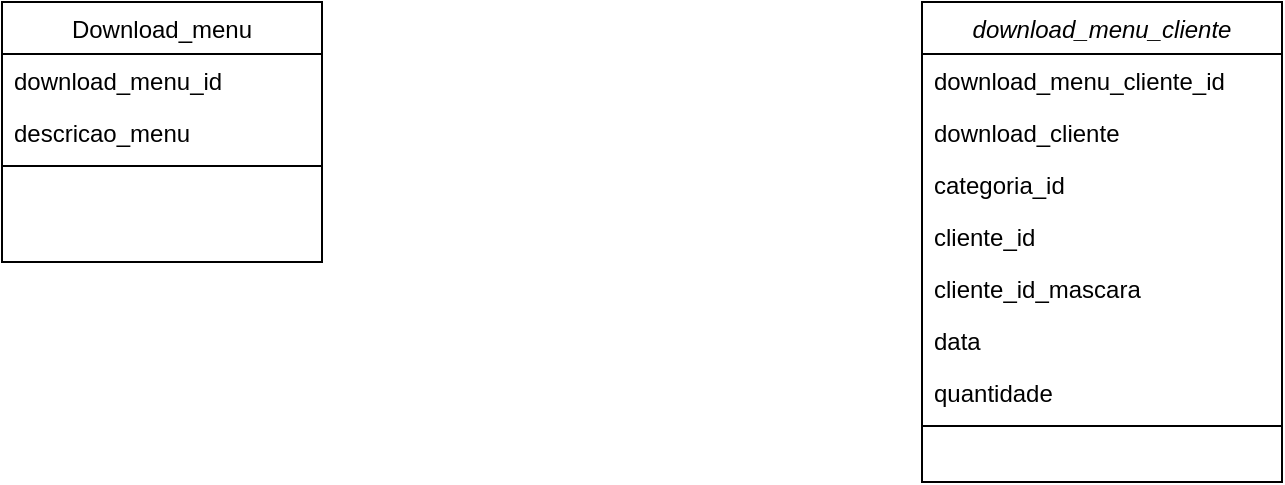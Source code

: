 <mxfile version="14.6.12" type="github">
  <diagram id="CT3d1BCBV4SzEwh6R87k" name="Page-1">
    <mxGraphModel dx="1422" dy="794" grid="1" gridSize="10" guides="1" tooltips="1" connect="1" arrows="1" fold="1" page="1" pageScale="1" pageWidth="827" pageHeight="1169" math="0" shadow="0">
      <root>
        <mxCell id="0" />
        <mxCell id="1" parent="0" />
        <mxCell id="XIdW7olesAnhXLlxBwcQ-1" value="download_menu_cliente" style="swimlane;fontStyle=2;align=center;verticalAlign=top;childLayout=stackLayout;horizontal=1;startSize=26;horizontalStack=0;resizeParent=1;resizeLast=0;collapsible=1;marginBottom=0;rounded=0;shadow=0;strokeWidth=1;" parent="1" vertex="1">
          <mxGeometry x="560" y="70" width="180" height="240" as="geometry">
            <mxRectangle x="230" y="140" width="160" height="26" as="alternateBounds" />
          </mxGeometry>
        </mxCell>
        <mxCell id="XIdW7olesAnhXLlxBwcQ-2" value="download_menu_cliente_id" style="text;align=left;verticalAlign=top;spacingLeft=4;spacingRight=4;overflow=hidden;rotatable=0;points=[[0,0.5],[1,0.5]];portConstraint=eastwest;" parent="XIdW7olesAnhXLlxBwcQ-1" vertex="1">
          <mxGeometry y="26" width="180" height="26" as="geometry" />
        </mxCell>
        <mxCell id="XIdW7olesAnhXLlxBwcQ-3" value="download_cliente" style="text;align=left;verticalAlign=top;spacingLeft=4;spacingRight=4;overflow=hidden;rotatable=0;points=[[0,0.5],[1,0.5]];portConstraint=eastwest;rounded=0;shadow=0;html=0;" parent="XIdW7olesAnhXLlxBwcQ-1" vertex="1">
          <mxGeometry y="52" width="180" height="26" as="geometry" />
        </mxCell>
        <mxCell id="XIdW7olesAnhXLlxBwcQ-4" value="categoria_id" style="text;align=left;verticalAlign=top;spacingLeft=4;spacingRight=4;overflow=hidden;rotatable=0;points=[[0,0.5],[1,0.5]];portConstraint=eastwest;rounded=0;shadow=0;html=0;" parent="XIdW7olesAnhXLlxBwcQ-1" vertex="1">
          <mxGeometry y="78" width="180" height="26" as="geometry" />
        </mxCell>
        <mxCell id="XIdW7olesAnhXLlxBwcQ-5" value="cliente_id" style="text;align=left;verticalAlign=top;spacingLeft=4;spacingRight=4;overflow=hidden;rotatable=0;points=[[0,0.5],[1,0.5]];portConstraint=eastwest;rounded=0;shadow=0;html=0;" parent="XIdW7olesAnhXLlxBwcQ-1" vertex="1">
          <mxGeometry y="104" width="180" height="26" as="geometry" />
        </mxCell>
        <mxCell id="XIdW7olesAnhXLlxBwcQ-6" value="cliente_id_mascara" style="text;align=left;verticalAlign=top;spacingLeft=4;spacingRight=4;overflow=hidden;rotatable=0;points=[[0,0.5],[1,0.5]];portConstraint=eastwest;rounded=0;shadow=0;html=0;" parent="XIdW7olesAnhXLlxBwcQ-1" vertex="1">
          <mxGeometry y="130" width="180" height="26" as="geometry" />
        </mxCell>
        <mxCell id="XIdW7olesAnhXLlxBwcQ-7" value="data" style="text;align=left;verticalAlign=top;spacingLeft=4;spacingRight=4;overflow=hidden;rotatable=0;points=[[0,0.5],[1,0.5]];portConstraint=eastwest;rounded=0;shadow=0;html=0;" parent="XIdW7olesAnhXLlxBwcQ-1" vertex="1">
          <mxGeometry y="156" width="180" height="26" as="geometry" />
        </mxCell>
        <mxCell id="XIdW7olesAnhXLlxBwcQ-8" value="quantidade" style="text;align=left;verticalAlign=top;spacingLeft=4;spacingRight=4;overflow=hidden;rotatable=0;points=[[0,0.5],[1,0.5]];portConstraint=eastwest;rounded=0;shadow=0;html=0;" parent="XIdW7olesAnhXLlxBwcQ-1" vertex="1">
          <mxGeometry y="182" width="180" height="26" as="geometry" />
        </mxCell>
        <mxCell id="XIdW7olesAnhXLlxBwcQ-14" value="" style="line;html=1;strokeWidth=1;align=left;verticalAlign=middle;spacingTop=-1;spacingLeft=3;spacingRight=3;rotatable=0;labelPosition=right;points=[];portConstraint=eastwest;" parent="XIdW7olesAnhXLlxBwcQ-1" vertex="1">
          <mxGeometry y="208" width="180" height="8" as="geometry" />
        </mxCell>
        <mxCell id="XIdW7olesAnhXLlxBwcQ-17" value="Download_menu" style="swimlane;fontStyle=0;align=center;verticalAlign=top;childLayout=stackLayout;horizontal=1;startSize=26;horizontalStack=0;resizeParent=1;resizeLast=0;collapsible=1;marginBottom=0;rounded=0;shadow=0;strokeWidth=1;" parent="1" vertex="1">
          <mxGeometry x="100" y="70" width="160" height="130" as="geometry">
            <mxRectangle x="550" y="140" width="160" height="26" as="alternateBounds" />
          </mxGeometry>
        </mxCell>
        <mxCell id="XIdW7olesAnhXLlxBwcQ-18" value="download_menu_id" style="text;align=left;verticalAlign=top;spacingLeft=4;spacingRight=4;overflow=hidden;rotatable=0;points=[[0,0.5],[1,0.5]];portConstraint=eastwest;" parent="XIdW7olesAnhXLlxBwcQ-17" vertex="1">
          <mxGeometry y="26" width="160" height="26" as="geometry" />
        </mxCell>
        <mxCell id="XIdW7olesAnhXLlxBwcQ-19" value="descricao_menu" style="text;align=left;verticalAlign=top;spacingLeft=4;spacingRight=4;overflow=hidden;rotatable=0;points=[[0,0.5],[1,0.5]];portConstraint=eastwest;rounded=0;shadow=0;html=0;" parent="XIdW7olesAnhXLlxBwcQ-17" vertex="1">
          <mxGeometry y="52" width="160" height="26" as="geometry" />
        </mxCell>
        <mxCell id="XIdW7olesAnhXLlxBwcQ-22" value="" style="line;html=1;strokeWidth=1;align=left;verticalAlign=middle;spacingTop=-1;spacingLeft=3;spacingRight=3;rotatable=0;labelPosition=right;points=[];portConstraint=eastwest;" parent="XIdW7olesAnhXLlxBwcQ-17" vertex="1">
          <mxGeometry y="78" width="160" height="8" as="geometry" />
        </mxCell>
      </root>
    </mxGraphModel>
  </diagram>
</mxfile>
